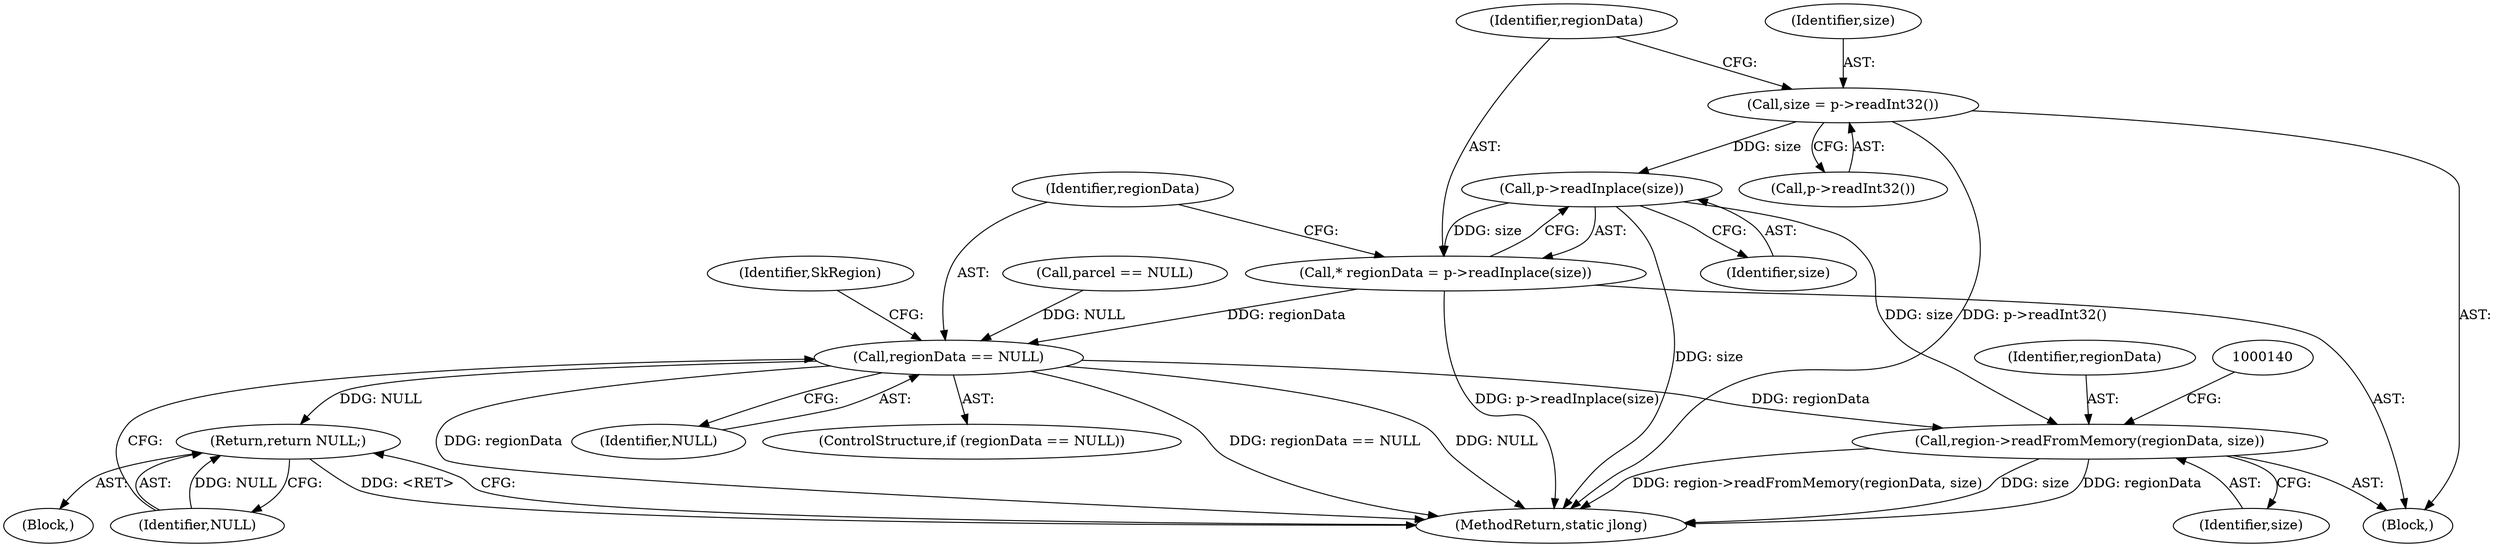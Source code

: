 digraph "0_Android_4cff1f49ff95d990d6c2614da5d5a23d02145885@API" {
"1000119" [label="(Call,size = p->readInt32())"];
"1000125" [label="(Call,p->readInplace(size))"];
"1000123" [label="(Call,* regionData = p->readInplace(size))"];
"1000128" [label="(Call,regionData == NULL)"];
"1000132" [label="(Return,return NULL;)"];
"1000135" [label="(Call,region->readFromMemory(regionData, size))"];
"1000130" [label="(Identifier,NULL)"];
"1000142" [label="(MethodReturn,static jlong)"];
"1000125" [label="(Call,p->readInplace(size))"];
"1000106" [label="(Call,parcel == NULL)"];
"1000136" [label="(Identifier,regionData)"];
"1000120" [label="(Identifier,size)"];
"1000127" [label="(ControlStructure,if (regionData == NULL))"];
"1000119" [label="(Call,size = p->readInt32())"];
"1000124" [label="(Identifier,regionData)"];
"1000133" [label="(Identifier,NULL)"];
"1000135" [label="(Call,region->readFromMemory(regionData, size))"];
"1000129" [label="(Identifier,regionData)"];
"1000123" [label="(Call,* regionData = p->readInplace(size))"];
"1000137" [label="(Identifier,size)"];
"1000131" [label="(Block,)"];
"1000128" [label="(Call,regionData == NULL)"];
"1000134" [label="(Identifier,SkRegion)"];
"1000126" [label="(Identifier,size)"];
"1000104" [label="(Block,)"];
"1000132" [label="(Return,return NULL;)"];
"1000121" [label="(Call,p->readInt32())"];
"1000119" -> "1000104"  [label="AST: "];
"1000119" -> "1000121"  [label="CFG: "];
"1000120" -> "1000119"  [label="AST: "];
"1000121" -> "1000119"  [label="AST: "];
"1000124" -> "1000119"  [label="CFG: "];
"1000119" -> "1000142"  [label="DDG: p->readInt32()"];
"1000119" -> "1000125"  [label="DDG: size"];
"1000125" -> "1000123"  [label="AST: "];
"1000125" -> "1000126"  [label="CFG: "];
"1000126" -> "1000125"  [label="AST: "];
"1000123" -> "1000125"  [label="CFG: "];
"1000125" -> "1000142"  [label="DDG: size"];
"1000125" -> "1000123"  [label="DDG: size"];
"1000125" -> "1000135"  [label="DDG: size"];
"1000123" -> "1000104"  [label="AST: "];
"1000124" -> "1000123"  [label="AST: "];
"1000129" -> "1000123"  [label="CFG: "];
"1000123" -> "1000142"  [label="DDG: p->readInplace(size)"];
"1000123" -> "1000128"  [label="DDG: regionData"];
"1000128" -> "1000127"  [label="AST: "];
"1000128" -> "1000130"  [label="CFG: "];
"1000129" -> "1000128"  [label="AST: "];
"1000130" -> "1000128"  [label="AST: "];
"1000133" -> "1000128"  [label="CFG: "];
"1000134" -> "1000128"  [label="CFG: "];
"1000128" -> "1000142"  [label="DDG: regionData == NULL"];
"1000128" -> "1000142"  [label="DDG: NULL"];
"1000128" -> "1000142"  [label="DDG: regionData"];
"1000106" -> "1000128"  [label="DDG: NULL"];
"1000128" -> "1000132"  [label="DDG: NULL"];
"1000128" -> "1000135"  [label="DDG: regionData"];
"1000132" -> "1000131"  [label="AST: "];
"1000132" -> "1000133"  [label="CFG: "];
"1000133" -> "1000132"  [label="AST: "];
"1000142" -> "1000132"  [label="CFG: "];
"1000132" -> "1000142"  [label="DDG: <RET>"];
"1000133" -> "1000132"  [label="DDG: NULL"];
"1000135" -> "1000104"  [label="AST: "];
"1000135" -> "1000137"  [label="CFG: "];
"1000136" -> "1000135"  [label="AST: "];
"1000137" -> "1000135"  [label="AST: "];
"1000140" -> "1000135"  [label="CFG: "];
"1000135" -> "1000142"  [label="DDG: regionData"];
"1000135" -> "1000142"  [label="DDG: region->readFromMemory(regionData, size)"];
"1000135" -> "1000142"  [label="DDG: size"];
}
